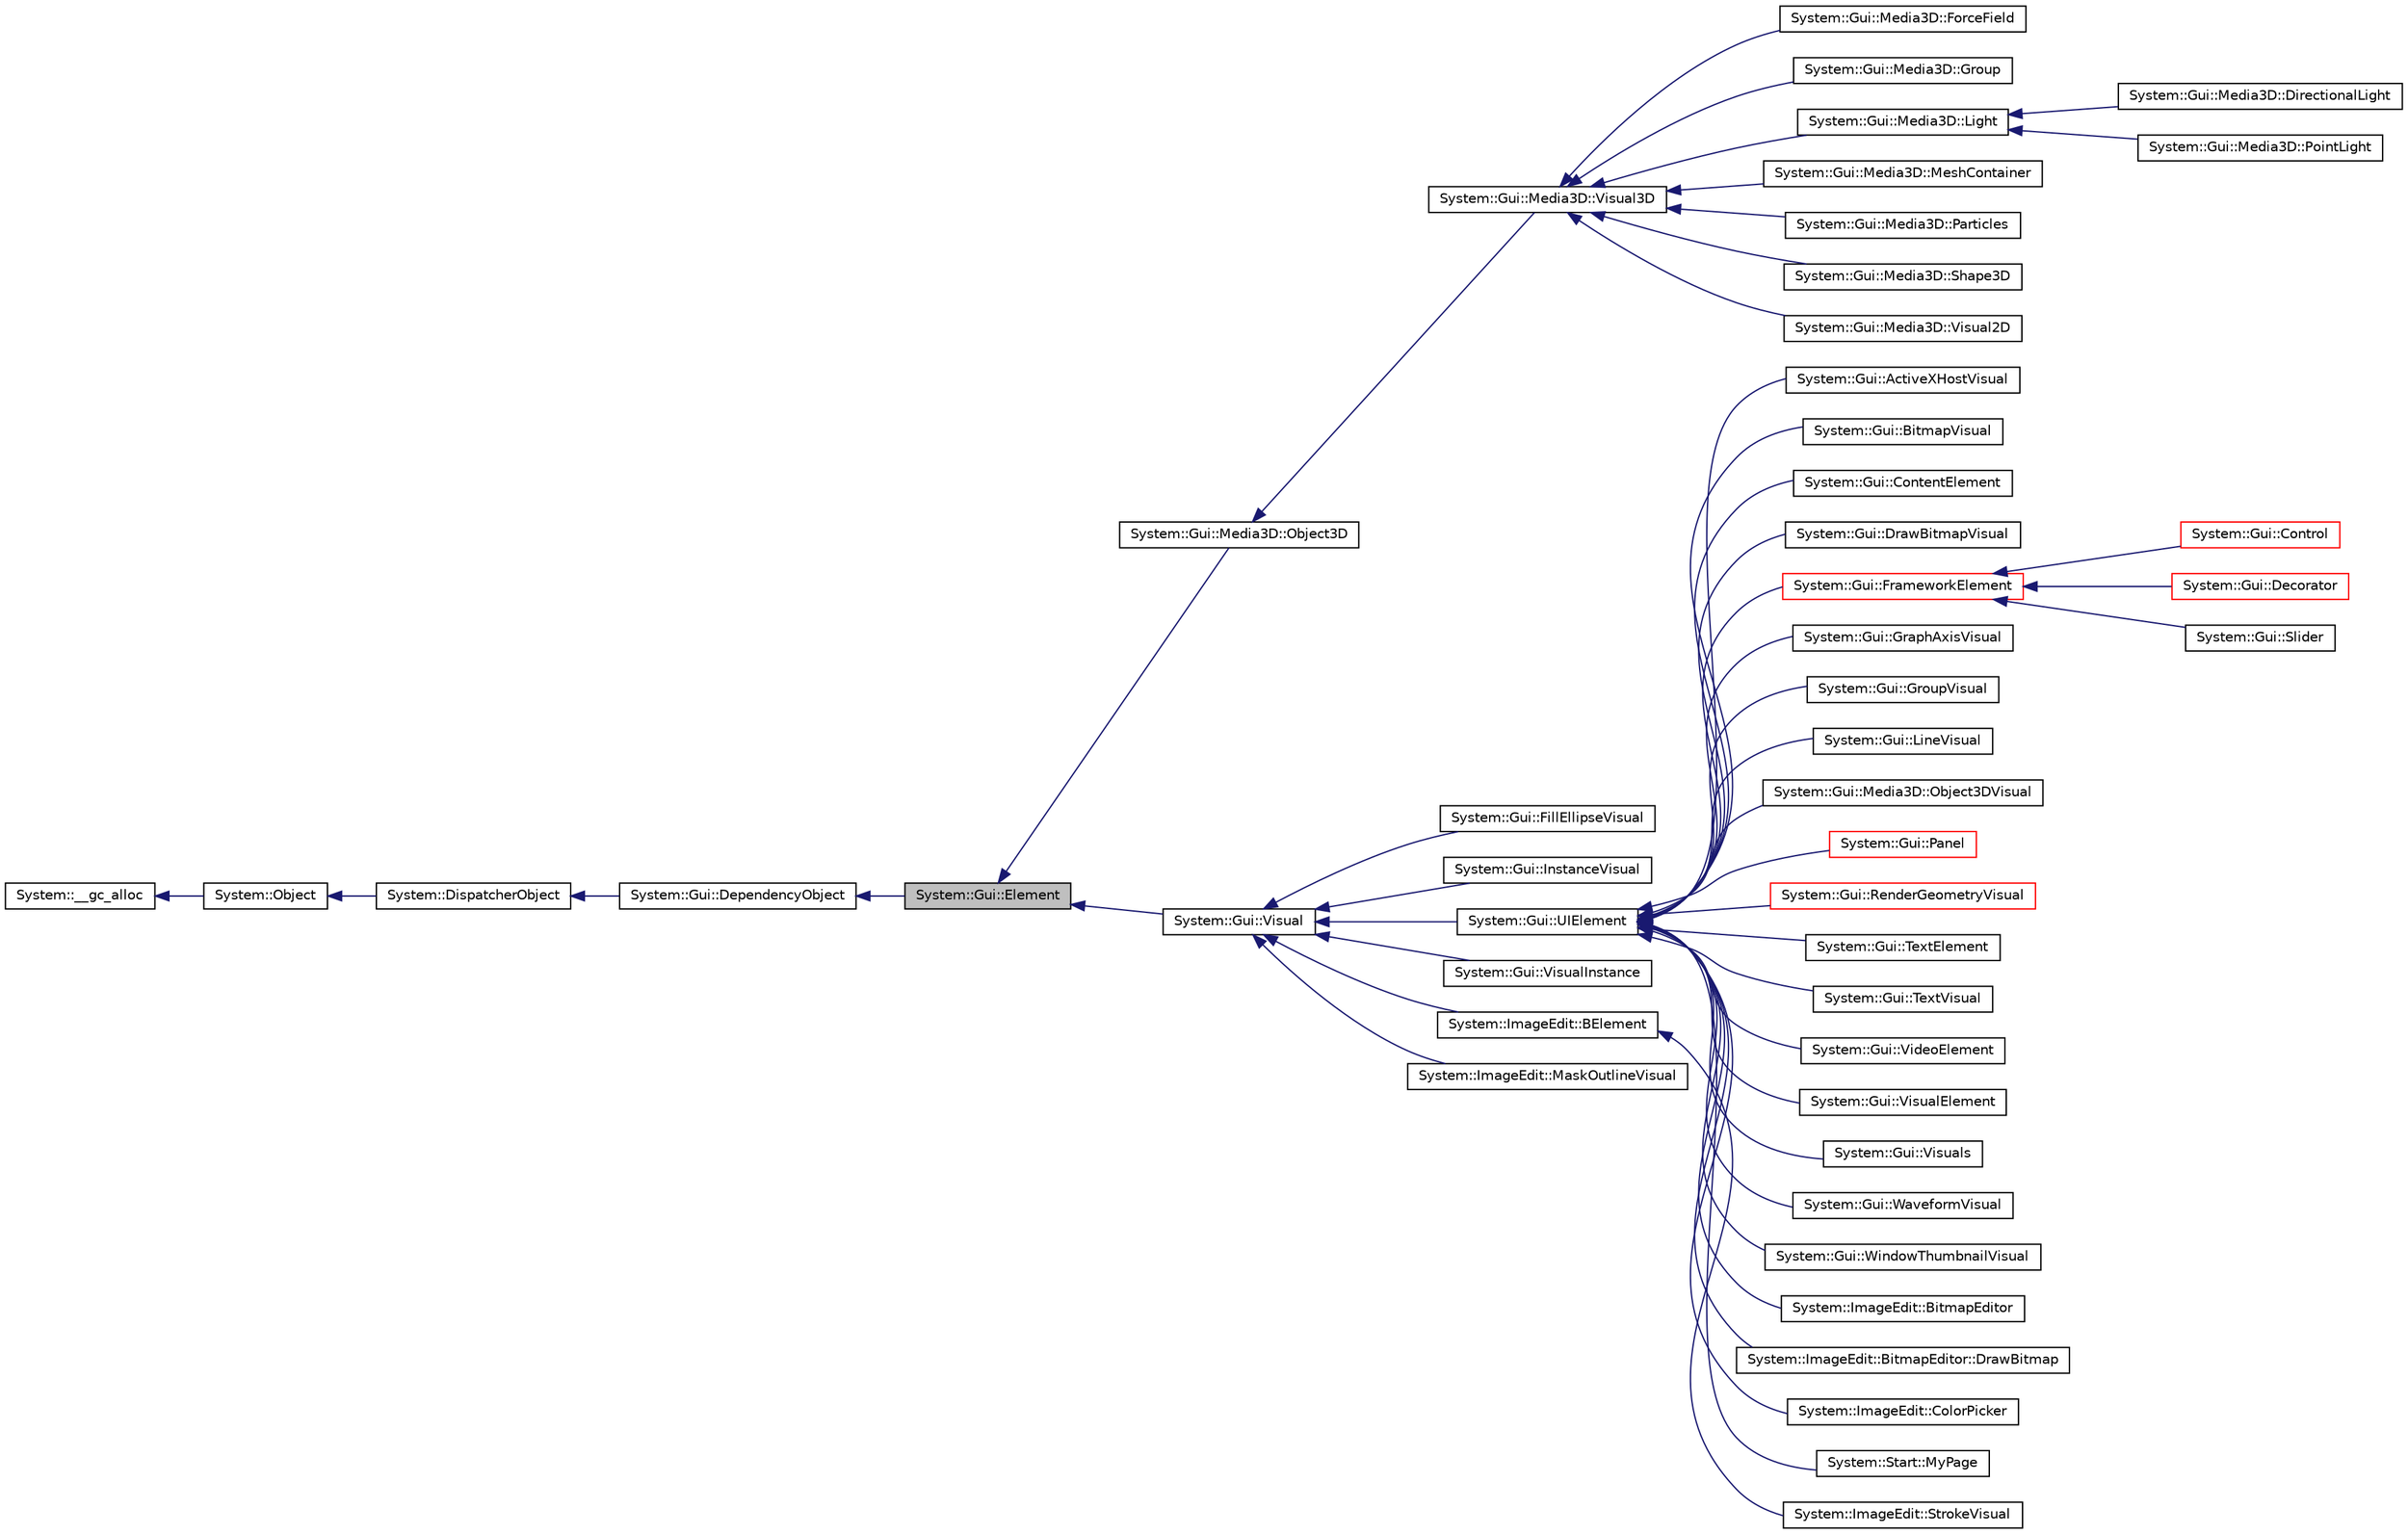 digraph G
{
  edge [fontname="Helvetica",fontsize="10",labelfontname="Helvetica",labelfontsize="10"];
  node [fontname="Helvetica",fontsize="10",shape=record];
  rankdir="LR";
  Node1 [label="System::Gui::Element",height=0.2,width=0.4,color="black", fillcolor="grey75", style="filled" fontcolor="black"];
  Node2 -> Node1 [dir="back",color="midnightblue",fontsize="10",style="solid",fontname="Helvetica"];
  Node2 [label="System::Gui::DependencyObject",height=0.2,width=0.4,color="black", fillcolor="white", style="filled",URL="$class_system_1_1_gui_1_1_dependency_object.html"];
  Node3 -> Node2 [dir="back",color="midnightblue",fontsize="10",style="solid",fontname="Helvetica"];
  Node3 [label="System::DispatcherObject",height=0.2,width=0.4,color="black", fillcolor="white", style="filled",URL="$class_system_1_1_dispatcher_object.html"];
  Node4 -> Node3 [dir="back",color="midnightblue",fontsize="10",style="solid",fontname="Helvetica"];
  Node4 [label="System::Object",height=0.2,width=0.4,color="black", fillcolor="white", style="filled",URL="$class_system_1_1_object.html"];
  Node5 -> Node4 [dir="back",color="midnightblue",fontsize="10",style="solid",fontname="Helvetica"];
  Node5 [label="System::__gc_alloc",height=0.2,width=0.4,color="black", fillcolor="white", style="filled",URL="$class_system_1_1____gc__alloc.html"];
  Node1 -> Node6 [dir="back",color="midnightblue",fontsize="10",style="solid",fontname="Helvetica"];
  Node6 [label="System::Gui::Media3D::Object3D",height=0.2,width=0.4,color="black", fillcolor="white", style="filled",URL="$class_system_1_1_gui_1_1_media3_d_1_1_object3_d.html"];
  Node6 -> Node7 [dir="back",color="midnightblue",fontsize="10",style="solid",fontname="Helvetica"];
  Node7 [label="System::Gui::Media3D::Visual3D",height=0.2,width=0.4,color="black", fillcolor="white", style="filled",URL="$class_system_1_1_gui_1_1_media3_d_1_1_visual3_d.html"];
  Node7 -> Node8 [dir="back",color="midnightblue",fontsize="10",style="solid",fontname="Helvetica"];
  Node8 [label="System::Gui::Media3D::ForceField",height=0.2,width=0.4,color="black", fillcolor="white", style="filled",URL="$class_system_1_1_gui_1_1_media3_d_1_1_force_field.html"];
  Node7 -> Node9 [dir="back",color="midnightblue",fontsize="10",style="solid",fontname="Helvetica"];
  Node9 [label="System::Gui::Media3D::Group",height=0.2,width=0.4,color="black", fillcolor="white", style="filled",URL="$class_system_1_1_gui_1_1_media3_d_1_1_group.html"];
  Node7 -> Node10 [dir="back",color="midnightblue",fontsize="10",style="solid",fontname="Helvetica"];
  Node10 [label="System::Gui::Media3D::Light",height=0.2,width=0.4,color="black", fillcolor="white", style="filled",URL="$class_system_1_1_gui_1_1_media3_d_1_1_light.html"];
  Node10 -> Node11 [dir="back",color="midnightblue",fontsize="10",style="solid",fontname="Helvetica"];
  Node11 [label="System::Gui::Media3D::DirectionalLight",height=0.2,width=0.4,color="black", fillcolor="white", style="filled",URL="$class_system_1_1_gui_1_1_media3_d_1_1_directional_light.html"];
  Node10 -> Node12 [dir="back",color="midnightblue",fontsize="10",style="solid",fontname="Helvetica"];
  Node12 [label="System::Gui::Media3D::PointLight",height=0.2,width=0.4,color="black", fillcolor="white", style="filled",URL="$class_system_1_1_gui_1_1_media3_d_1_1_point_light.html"];
  Node7 -> Node13 [dir="back",color="midnightblue",fontsize="10",style="solid",fontname="Helvetica"];
  Node13 [label="System::Gui::Media3D::MeshContainer",height=0.2,width=0.4,color="black", fillcolor="white", style="filled",URL="$class_system_1_1_gui_1_1_media3_d_1_1_mesh_container.html"];
  Node7 -> Node14 [dir="back",color="midnightblue",fontsize="10",style="solid",fontname="Helvetica"];
  Node14 [label="System::Gui::Media3D::Particles",height=0.2,width=0.4,color="black", fillcolor="white", style="filled",URL="$class_system_1_1_gui_1_1_media3_d_1_1_particles.html"];
  Node7 -> Node15 [dir="back",color="midnightblue",fontsize="10",style="solid",fontname="Helvetica"];
  Node15 [label="System::Gui::Media3D::Shape3D",height=0.2,width=0.4,color="black", fillcolor="white", style="filled",URL="$class_system_1_1_gui_1_1_media3_d_1_1_shape3_d.html"];
  Node7 -> Node16 [dir="back",color="midnightblue",fontsize="10",style="solid",fontname="Helvetica"];
  Node16 [label="System::Gui::Media3D::Visual2D",height=0.2,width=0.4,color="black", fillcolor="white", style="filled",URL="$class_system_1_1_gui_1_1_media3_d_1_1_visual2_d.html"];
  Node1 -> Node17 [dir="back",color="midnightblue",fontsize="10",style="solid",fontname="Helvetica"];
  Node17 [label="System::Gui::Visual",height=0.2,width=0.4,color="black", fillcolor="white", style="filled",URL="$class_system_1_1_gui_1_1_visual.html"];
  Node17 -> Node18 [dir="back",color="midnightblue",fontsize="10",style="solid",fontname="Helvetica"];
  Node18 [label="System::Gui::FillEllipseVisual",height=0.2,width=0.4,color="black", fillcolor="white", style="filled",URL="$class_system_1_1_gui_1_1_fill_ellipse_visual.html"];
  Node17 -> Node19 [dir="back",color="midnightblue",fontsize="10",style="solid",fontname="Helvetica"];
  Node19 [label="System::Gui::InstanceVisual",height=0.2,width=0.4,color="black", fillcolor="white", style="filled",URL="$class_system_1_1_gui_1_1_instance_visual.html"];
  Node17 -> Node20 [dir="back",color="midnightblue",fontsize="10",style="solid",fontname="Helvetica"];
  Node20 [label="System::Gui::UIElement",height=0.2,width=0.4,color="black", fillcolor="white", style="filled",URL="$class_system_1_1_gui_1_1_u_i_element.html"];
  Node20 -> Node21 [dir="back",color="midnightblue",fontsize="10",style="solid",fontname="Helvetica"];
  Node21 [label="System::Gui::ActiveXHostVisual",height=0.2,width=0.4,color="black", fillcolor="white", style="filled",URL="$class_system_1_1_gui_1_1_active_x_host_visual.html"];
  Node20 -> Node22 [dir="back",color="midnightblue",fontsize="10",style="solid",fontname="Helvetica"];
  Node22 [label="System::Gui::BitmapVisual",height=0.2,width=0.4,color="black", fillcolor="white", style="filled",URL="$class_system_1_1_gui_1_1_bitmap_visual.html"];
  Node20 -> Node23 [dir="back",color="midnightblue",fontsize="10",style="solid",fontname="Helvetica"];
  Node23 [label="System::Gui::ContentElement",height=0.2,width=0.4,color="black", fillcolor="white", style="filled",URL="$class_system_1_1_gui_1_1_content_element.html"];
  Node20 -> Node24 [dir="back",color="midnightblue",fontsize="10",style="solid",fontname="Helvetica"];
  Node24 [label="System::Gui::DrawBitmapVisual",height=0.2,width=0.4,color="black", fillcolor="white", style="filled",URL="$class_system_1_1_gui_1_1_draw_bitmap_visual.html"];
  Node20 -> Node25 [dir="back",color="midnightblue",fontsize="10",style="solid",fontname="Helvetica"];
  Node25 [label="System::Gui::FrameworkElement",height=0.2,width=0.4,color="red", fillcolor="white", style="filled",URL="$class_system_1_1_gui_1_1_framework_element.html"];
  Node25 -> Node26 [dir="back",color="midnightblue",fontsize="10",style="solid",fontname="Helvetica"];
  Node26 [label="System::Gui::Control",height=0.2,width=0.4,color="red", fillcolor="white", style="filled",URL="$class_system_1_1_gui_1_1_control.html"];
  Node25 -> Node27 [dir="back",color="midnightblue",fontsize="10",style="solid",fontname="Helvetica"];
  Node27 [label="System::Gui::Decorator",height=0.2,width=0.4,color="red", fillcolor="white", style="filled",URL="$class_system_1_1_gui_1_1_decorator.html"];
  Node25 -> Node28 [dir="back",color="midnightblue",fontsize="10",style="solid",fontname="Helvetica"];
  Node28 [label="System::Gui::Slider",height=0.2,width=0.4,color="black", fillcolor="white", style="filled",URL="$class_system_1_1_gui_1_1_slider.html"];
  Node20 -> Node29 [dir="back",color="midnightblue",fontsize="10",style="solid",fontname="Helvetica"];
  Node29 [label="System::Gui::GraphAxisVisual",height=0.2,width=0.4,color="black", fillcolor="white", style="filled",URL="$class_system_1_1_gui_1_1_graph_axis_visual.html"];
  Node20 -> Node30 [dir="back",color="midnightblue",fontsize="10",style="solid",fontname="Helvetica"];
  Node30 [label="System::Gui::GroupVisual",height=0.2,width=0.4,color="black", fillcolor="white", style="filled",URL="$class_system_1_1_gui_1_1_group_visual.html"];
  Node20 -> Node31 [dir="back",color="midnightblue",fontsize="10",style="solid",fontname="Helvetica"];
  Node31 [label="System::Gui::LineVisual",height=0.2,width=0.4,color="black", fillcolor="white", style="filled",URL="$class_system_1_1_gui_1_1_line_visual.html"];
  Node20 -> Node32 [dir="back",color="midnightblue",fontsize="10",style="solid",fontname="Helvetica"];
  Node32 [label="System::Gui::Media3D::Object3DVisual",height=0.2,width=0.4,color="black", fillcolor="white", style="filled",URL="$class_system_1_1_gui_1_1_media3_d_1_1_object3_d_visual.html"];
  Node20 -> Node33 [dir="back",color="midnightblue",fontsize="10",style="solid",fontname="Helvetica"];
  Node33 [label="System::Gui::Panel",height=0.2,width=0.4,color="red", fillcolor="white", style="filled",URL="$class_system_1_1_gui_1_1_panel.html"];
  Node20 -> Node34 [dir="back",color="midnightblue",fontsize="10",style="solid",fontname="Helvetica"];
  Node34 [label="System::Gui::RenderGeometryVisual",height=0.2,width=0.4,color="red", fillcolor="white", style="filled",URL="$class_system_1_1_gui_1_1_render_geometry_visual.html"];
  Node20 -> Node35 [dir="back",color="midnightblue",fontsize="10",style="solid",fontname="Helvetica"];
  Node35 [label="System::Gui::TextElement",height=0.2,width=0.4,color="black", fillcolor="white", style="filled",URL="$class_system_1_1_gui_1_1_text_element.html"];
  Node20 -> Node36 [dir="back",color="midnightblue",fontsize="10",style="solid",fontname="Helvetica"];
  Node36 [label="System::Gui::TextVisual",height=0.2,width=0.4,color="black", fillcolor="white", style="filled",URL="$class_system_1_1_gui_1_1_text_visual.html"];
  Node20 -> Node37 [dir="back",color="midnightblue",fontsize="10",style="solid",fontname="Helvetica"];
  Node37 [label="System::Gui::VideoElement",height=0.2,width=0.4,color="black", fillcolor="white", style="filled",URL="$class_system_1_1_gui_1_1_video_element.html"];
  Node20 -> Node38 [dir="back",color="midnightblue",fontsize="10",style="solid",fontname="Helvetica"];
  Node38 [label="System::Gui::VisualElement",height=0.2,width=0.4,color="black", fillcolor="white", style="filled",URL="$class_system_1_1_gui_1_1_visual_element.html"];
  Node20 -> Node39 [dir="back",color="midnightblue",fontsize="10",style="solid",fontname="Helvetica"];
  Node39 [label="System::Gui::Visuals",height=0.2,width=0.4,color="black", fillcolor="white", style="filled",URL="$class_system_1_1_gui_1_1_visuals.html"];
  Node20 -> Node40 [dir="back",color="midnightblue",fontsize="10",style="solid",fontname="Helvetica"];
  Node40 [label="System::Gui::WaveformVisual",height=0.2,width=0.4,color="black", fillcolor="white", style="filled",URL="$class_system_1_1_gui_1_1_waveform_visual.html"];
  Node20 -> Node41 [dir="back",color="midnightblue",fontsize="10",style="solid",fontname="Helvetica"];
  Node41 [label="System::Gui::WindowThumbnailVisual",height=0.2,width=0.4,color="black", fillcolor="white", style="filled",URL="$class_system_1_1_gui_1_1_window_thumbnail_visual.html"];
  Node20 -> Node42 [dir="back",color="midnightblue",fontsize="10",style="solid",fontname="Helvetica"];
  Node42 [label="System::ImageEdit::BitmapEditor",height=0.2,width=0.4,color="black", fillcolor="white", style="filled",URL="$class_system_1_1_image_edit_1_1_bitmap_editor.html"];
  Node20 -> Node43 [dir="back",color="midnightblue",fontsize="10",style="solid",fontname="Helvetica"];
  Node43 [label="System::ImageEdit::BitmapEditor::DrawBitmap",height=0.2,width=0.4,color="black", fillcolor="white", style="filled",URL="$class_system_1_1_image_edit_1_1_bitmap_editor_1_1_draw_bitmap.html"];
  Node20 -> Node44 [dir="back",color="midnightblue",fontsize="10",style="solid",fontname="Helvetica"];
  Node44 [label="System::ImageEdit::ColorPicker",height=0.2,width=0.4,color="black", fillcolor="white", style="filled",URL="$class_system_1_1_image_edit_1_1_color_picker.html"];
  Node20 -> Node45 [dir="back",color="midnightblue",fontsize="10",style="solid",fontname="Helvetica"];
  Node45 [label="System::Start::MyPage",height=0.2,width=0.4,color="black", fillcolor="white", style="filled",URL="$class_system_1_1_start_1_1_my_page.html"];
  Node17 -> Node46 [dir="back",color="midnightblue",fontsize="10",style="solid",fontname="Helvetica"];
  Node46 [label="System::Gui::VisualInstance",height=0.2,width=0.4,color="black", fillcolor="white", style="filled",URL="$class_system_1_1_gui_1_1_visual_instance.html"];
  Node17 -> Node47 [dir="back",color="midnightblue",fontsize="10",style="solid",fontname="Helvetica"];
  Node47 [label="System::ImageEdit::BElement",height=0.2,width=0.4,color="black", fillcolor="white", style="filled",URL="$class_system_1_1_image_edit_1_1_b_element.html"];
  Node47 -> Node48 [dir="back",color="midnightblue",fontsize="10",style="solid",fontname="Helvetica"];
  Node48 [label="System::ImageEdit::StrokeVisual",height=0.2,width=0.4,color="black", fillcolor="white", style="filled",URL="$class_system_1_1_image_edit_1_1_stroke_visual.html"];
  Node17 -> Node49 [dir="back",color="midnightblue",fontsize="10",style="solid",fontname="Helvetica"];
  Node49 [label="System::ImageEdit::MaskOutlineVisual",height=0.2,width=0.4,color="black", fillcolor="white", style="filled",URL="$class_system_1_1_image_edit_1_1_mask_outline_visual.html"];
}
